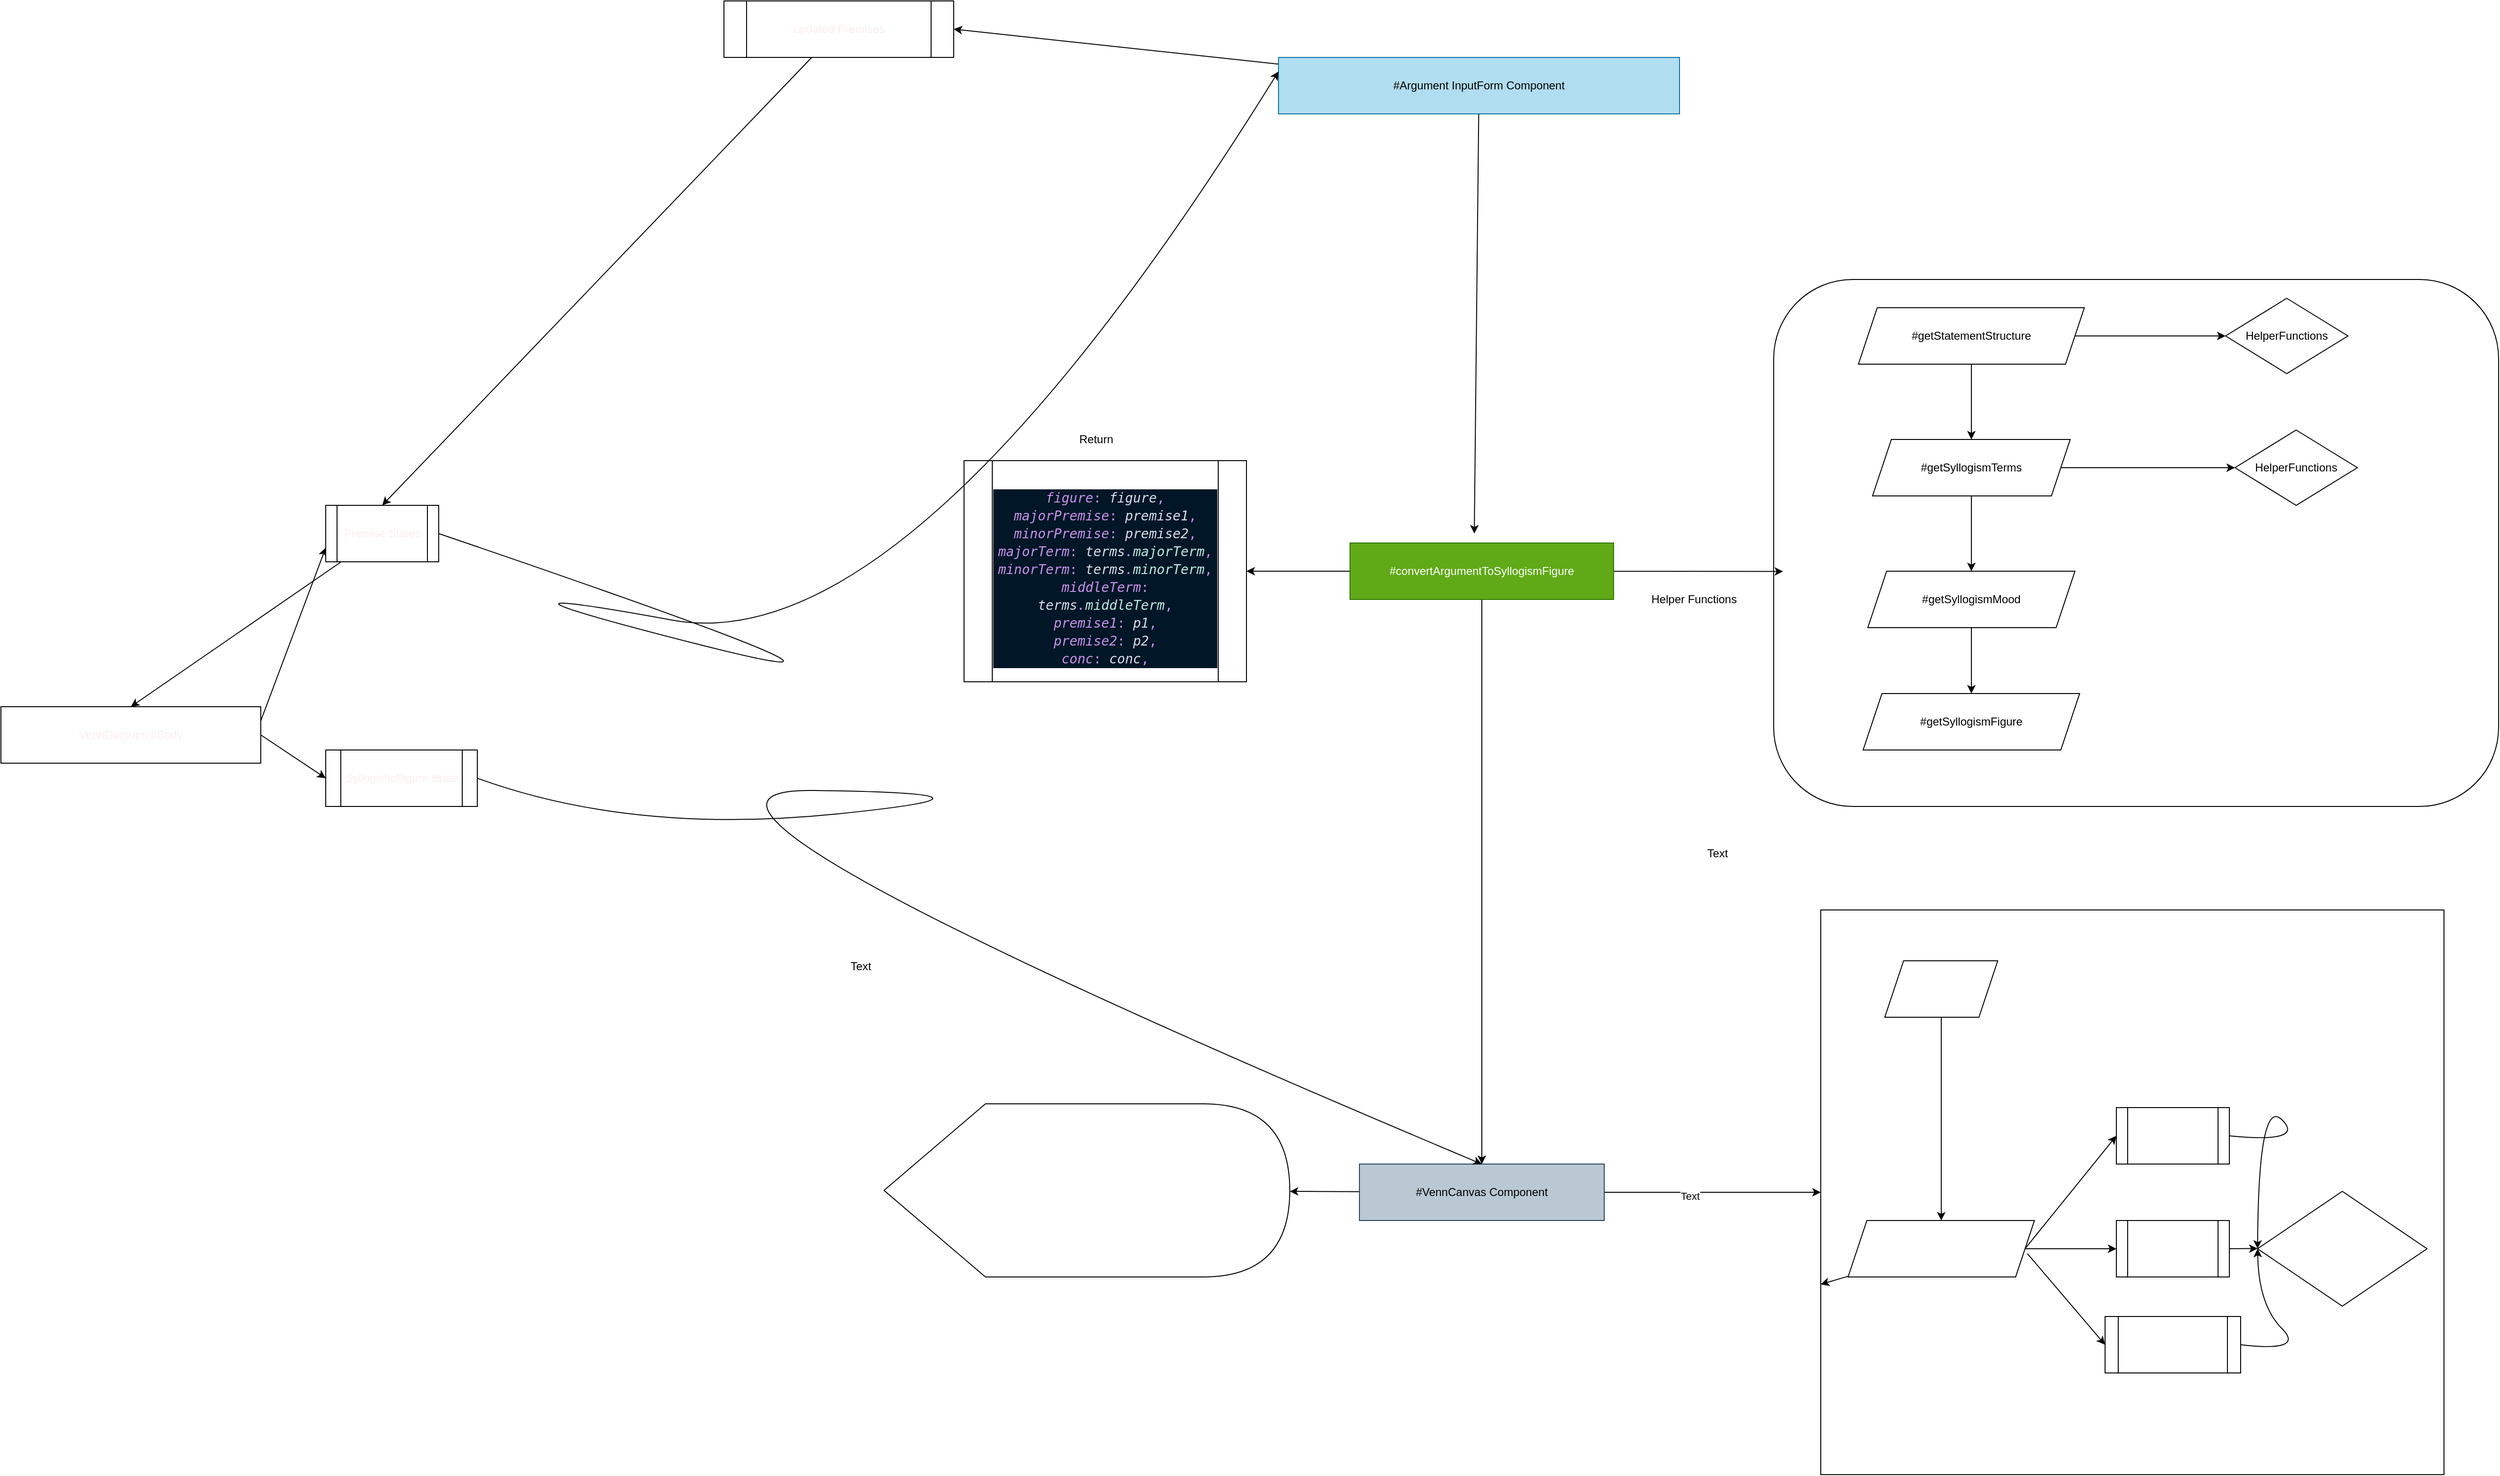 <mxfile>
    <diagram id="rJmYQTVaA_wZ3OvtisEW" name="Page-1">
        <mxGraphModel dx="4402" dy="2851" grid="1" gridSize="23" guides="1" tooltips="1" connect="1" arrows="1" fold="1" page="1" pageScale="1" pageWidth="850" pageHeight="1100" math="0" shadow="0">
            <root>
                <mxCell id="0"/>
                <mxCell id="1" parent="0"/>
                <mxCell id="24" value="" style="rounded=1;whiteSpace=wrap;html=1;labelBackgroundColor=#FFFFFF;movable=1;resizable=1;rotatable=1;deletable=1;editable=1;connectable=1;" parent="1" vertex="1">
                    <mxGeometry x="710" y="-40" width="770" height="560" as="geometry"/>
                </mxCell>
                <mxCell id="4" value="" style="edgeStyle=none;html=1;" parent="1" source="2" edge="1">
                    <mxGeometry relative="1" as="geometry">
                        <mxPoint x="392" y="230" as="targetPoint"/>
                    </mxGeometry>
                </mxCell>
                <mxCell id="96" style="edgeStyle=none;html=1;entryX=1;entryY=0.5;entryDx=0;entryDy=0;fontColor=#fbeeee;" edge="1" parent="1" source="2" target="93">
                    <mxGeometry relative="1" as="geometry"/>
                </mxCell>
                <mxCell id="2" value="#Argument InputForm Component" style="rounded=0;whiteSpace=wrap;html=1;fillColor=#b1ddf0;strokeColor=#10739e;fontColor=#000000;" parent="1" vertex="1">
                    <mxGeometry x="184" y="-276" width="426" height="60" as="geometry"/>
                </mxCell>
                <mxCell id="28" style="edgeStyle=none;html=1;entryX=0.013;entryY=0.554;entryDx=0;entryDy=0;entryPerimeter=0;" parent="1" source="3" target="24" edge="1">
                    <mxGeometry relative="1" as="geometry"/>
                </mxCell>
                <mxCell id="30" value="" style="edgeStyle=none;html=1;" parent="1" source="3" target="29" edge="1">
                    <mxGeometry relative="1" as="geometry"/>
                </mxCell>
                <mxCell id="38" style="edgeStyle=none;html=1;" parent="1" source="3" target="36" edge="1">
                    <mxGeometry relative="1" as="geometry"/>
                </mxCell>
                <mxCell id="3" value="#convertArgumentToSyllogismFigure&lt;br&gt;" style="rounded=0;whiteSpace=wrap;html=1;fillColor=#60a917;fontColor=#ffffff;strokeColor=#2D7600;" parent="1" vertex="1">
                    <mxGeometry x="260" y="240" width="280" height="60" as="geometry"/>
                </mxCell>
                <mxCell id="12" value="" style="edgeStyle=none;html=1;" parent="1" source="6" target="11" edge="1">
                    <mxGeometry relative="1" as="geometry"/>
                </mxCell>
                <mxCell id="16" value="" style="edgeStyle=none;html=1;" parent="1" source="6" target="15" edge="1">
                    <mxGeometry relative="1" as="geometry"/>
                </mxCell>
                <mxCell id="6" value="#getStatementStructure" style="shape=parallelogram;perimeter=parallelogramPerimeter;whiteSpace=wrap;html=1;fixedSize=1;rounded=0;" parent="1" vertex="1">
                    <mxGeometry x="800" y="-10" width="240" height="60" as="geometry"/>
                </mxCell>
                <mxCell id="8" value="Helper Functions" style="text;html=1;align=center;verticalAlign=middle;resizable=0;points=[];autosize=1;strokeColor=none;fillColor=none;" parent="1" vertex="1">
                    <mxGeometry x="570" y="285" width="110" height="30" as="geometry"/>
                </mxCell>
                <mxCell id="20" value="" style="edgeStyle=none;html=1;" parent="1" source="11" target="19" edge="1">
                    <mxGeometry relative="1" as="geometry"/>
                </mxCell>
                <mxCell id="11" value="#getSyllogismTerms" style="shape=parallelogram;perimeter=parallelogramPerimeter;whiteSpace=wrap;html=1;fixedSize=1;rounded=0;" parent="1" vertex="1">
                    <mxGeometry x="815" y="130" width="210" height="60" as="geometry"/>
                </mxCell>
                <mxCell id="15" value="HelperFunctions" style="rhombus;whiteSpace=wrap;html=1;rounded=0;" parent="1" vertex="1">
                    <mxGeometry x="1190" y="-20" width="130" height="80" as="geometry"/>
                </mxCell>
                <mxCell id="17" value="HelperFunctions" style="rhombus;whiteSpace=wrap;html=1;rounded=0;" parent="1" vertex="1">
                    <mxGeometry x="1200" y="120" width="130" height="80" as="geometry"/>
                </mxCell>
                <mxCell id="18" value="" style="edgeStyle=none;html=1;entryX=0;entryY=0.5;entryDx=0;entryDy=0;" parent="1" source="11" target="17" edge="1">
                    <mxGeometry relative="1" as="geometry">
                        <mxPoint x="490" y="559.58" as="sourcePoint"/>
                        <mxPoint x="680" y="559.58" as="targetPoint"/>
                    </mxGeometry>
                </mxCell>
                <mxCell id="22" value="" style="edgeStyle=none;html=1;" parent="1" source="19" target="21" edge="1">
                    <mxGeometry relative="1" as="geometry"/>
                </mxCell>
                <mxCell id="19" value="#getSyllogismMood" style="shape=parallelogram;perimeter=parallelogramPerimeter;whiteSpace=wrap;html=1;fixedSize=1;rounded=0;" parent="1" vertex="1">
                    <mxGeometry x="810" y="270" width="220" height="60" as="geometry"/>
                </mxCell>
                <mxCell id="21" value="#getSyllogismFigure" style="shape=parallelogram;perimeter=parallelogramPerimeter;whiteSpace=wrap;html=1;fixedSize=1;rounded=0;" parent="1" vertex="1">
                    <mxGeometry x="805" y="400" width="230" height="60" as="geometry"/>
                </mxCell>
                <mxCell id="29" value="&lt;br&gt;&lt;div style=&quot;color: rgb(214, 222, 235); background-color: rgb(1, 22, 39); font-family: &amp;quot;Droid Sans Mono&amp;quot;, &amp;quot;monospace&amp;quot;, monospace; font-size: 14px; line-height: 19px;&quot;&gt;&lt;div&gt;&lt;span style=&quot;color: #c792ea;font-style: italic;&quot;&gt;      figure&lt;/span&gt;&lt;span style=&quot;color: #c792ea;&quot;&gt;:&lt;/span&gt;&lt;span style=&quot;color: #c792ea;font-style: italic;&quot;&gt; &lt;/span&gt;&lt;span style=&quot;font-style: italic;&quot;&gt;figure&lt;/span&gt;&lt;span style=&quot;color: #c792ea;&quot;&gt;,&lt;/span&gt;&lt;/div&gt;&lt;div&gt;&lt;span style=&quot;color: #c792ea;font-style: italic;&quot;&gt;      majorPremise&lt;/span&gt;&lt;span style=&quot;color: #c792ea;&quot;&gt;:&lt;/span&gt;&lt;span style=&quot;color: #c792ea;font-style: italic;&quot;&gt; &lt;/span&gt;&lt;span style=&quot;font-style: italic;&quot;&gt;premise1&lt;/span&gt;&lt;span style=&quot;color: #c792ea;&quot;&gt;,&lt;/span&gt;&lt;/div&gt;&lt;div&gt;&lt;span style=&quot;color: #c792ea;font-style: italic;&quot;&gt;      minorPremise&lt;/span&gt;&lt;span style=&quot;color: #c792ea;&quot;&gt;:&lt;/span&gt;&lt;span style=&quot;color: #c792ea;font-style: italic;&quot;&gt; &lt;/span&gt;&lt;span style=&quot;font-style: italic;&quot;&gt;premise2&lt;/span&gt;&lt;span style=&quot;color: #c792ea;&quot;&gt;,&lt;/span&gt;&lt;/div&gt;&lt;div&gt;&lt;span style=&quot;color: #c792ea;font-style: italic;&quot;&gt;      majorTerm&lt;/span&gt;&lt;span style=&quot;color: #c792ea;&quot;&gt;:&lt;/span&gt;&lt;span style=&quot;color: #c792ea;font-style: italic;&quot;&gt; &lt;/span&gt;&lt;span style=&quot;font-style: italic;&quot;&gt;terms&lt;/span&gt;&lt;span style=&quot;color: #c792ea;font-style: italic;&quot;&gt;.&lt;/span&gt;&lt;span style=&quot;color: #baebe2;font-style: italic;&quot;&gt;majorTerm&lt;/span&gt;&lt;span style=&quot;color: #c792ea;&quot;&gt;,&lt;/span&gt;&lt;/div&gt;&lt;div&gt;&lt;span style=&quot;color: #c792ea;font-style: italic;&quot;&gt;      minorTerm&lt;/span&gt;&lt;span style=&quot;color: #c792ea;&quot;&gt;:&lt;/span&gt;&lt;span style=&quot;color: #c792ea;font-style: italic;&quot;&gt; &lt;/span&gt;&lt;span style=&quot;font-style: italic;&quot;&gt;terms&lt;/span&gt;&lt;span style=&quot;color: #c792ea;font-style: italic;&quot;&gt;.&lt;/span&gt;&lt;span style=&quot;color: #baebe2;font-style: italic;&quot;&gt;minorTerm&lt;/span&gt;&lt;span style=&quot;color: #c792ea;&quot;&gt;,&lt;/span&gt;&lt;/div&gt;&lt;div&gt;&lt;span style=&quot;color: #c792ea;font-style: italic;&quot;&gt;      middleTerm&lt;/span&gt;&lt;span style=&quot;color: #c792ea;&quot;&gt;:&lt;/span&gt;&lt;span style=&quot;color: #c792ea;font-style: italic;&quot;&gt; &lt;/span&gt;&lt;span style=&quot;font-style: italic;&quot;&gt;terms&lt;/span&gt;&lt;span style=&quot;color: #c792ea;font-style: italic;&quot;&gt;.&lt;/span&gt;&lt;span style=&quot;color: #baebe2;font-style: italic;&quot;&gt;middleTerm&lt;/span&gt;&lt;span style=&quot;color: #c792ea;&quot;&gt;,&lt;/span&gt;&lt;/div&gt;&lt;div&gt;&lt;span style=&quot;color: #c792ea;font-style: italic;&quot;&gt;      premise1&lt;/span&gt;&lt;span style=&quot;color: #c792ea;&quot;&gt;:&lt;/span&gt;&lt;span style=&quot;color: #c792ea;font-style: italic;&quot;&gt; &lt;/span&gt;&lt;span style=&quot;font-style: italic;&quot;&gt;p1&lt;/span&gt;&lt;span style=&quot;color: #c792ea;&quot;&gt;,&lt;/span&gt;&lt;/div&gt;&lt;div&gt;&lt;span style=&quot;color: #c792ea;font-style: italic;&quot;&gt;      premise2&lt;/span&gt;&lt;span style=&quot;color: #c792ea;&quot;&gt;:&lt;/span&gt;&lt;span style=&quot;color: #c792ea;font-style: italic;&quot;&gt; &lt;/span&gt;&lt;span style=&quot;font-style: italic;&quot;&gt;p2&lt;/span&gt;&lt;span style=&quot;color: #c792ea;&quot;&gt;,&lt;/span&gt;&lt;/div&gt;&lt;div&gt;&lt;span style=&quot;color: #c792ea;font-style: italic;&quot;&gt;      conc&lt;/span&gt;&lt;span style=&quot;color: #c792ea;&quot;&gt;:&lt;/span&gt;&lt;span style=&quot;color: #c792ea;font-style: italic;&quot;&gt; &lt;/span&gt;&lt;span style=&quot;font-style: italic;&quot;&gt;conc&lt;/span&gt;&lt;span style=&quot;color: #c792ea;&quot;&gt;,&lt;/span&gt;&lt;/div&gt;&lt;/div&gt;" style="shape=process;whiteSpace=wrap;html=1;backgroundOutline=1;labelBackgroundColor=none;fillColor=default;gradientColor=none;" parent="1" vertex="1">
                    <mxGeometry x="-150" y="152.5" width="300" height="235" as="geometry"/>
                </mxCell>
                <mxCell id="32" value="Return" style="text;html=1;align=center;verticalAlign=middle;resizable=0;points=[];autosize=1;strokeColor=none;fillColor=none;" parent="1" vertex="1">
                    <mxGeometry x="-40" y="115" width="60" height="30" as="geometry"/>
                </mxCell>
                <mxCell id="41" value="" style="edgeStyle=none;html=1;fontColor=#000000;" parent="1" source="36" target="40" edge="1">
                    <mxGeometry relative="1" as="geometry"/>
                </mxCell>
                <mxCell id="42" value="Text" style="edgeLabel;html=1;align=center;verticalAlign=middle;resizable=0;points=[];fontColor=#000000;" parent="41" vertex="1" connectable="0">
                    <mxGeometry x="-0.213" y="-4" relative="1" as="geometry">
                        <mxPoint as="offset"/>
                    </mxGeometry>
                </mxCell>
                <mxCell id="40" value="" style="whiteSpace=wrap;html=1;rounded=0;labelBackgroundColor=none;" parent="1" vertex="1">
                    <mxGeometry x="760" y="630" width="662" height="600" as="geometry"/>
                </mxCell>
                <mxCell id="68" value="" style="edgeStyle=none;html=1;fontColor=#ffffff;" parent="1" source="36" target="67" edge="1">
                    <mxGeometry relative="1" as="geometry"/>
                </mxCell>
                <object label="#VennCanvas Component" Component="" id="36">
                    <mxCell style="rounded=0;whiteSpace=wrap;html=1;labelBackgroundColor=none;fillColor=#bac8d3;strokeColor=#23445d;fontColor=#000000;" parent="1" vertex="1">
                        <mxGeometry x="270" y="900" width="260" height="60" as="geometry"/>
                    </mxCell>
                </object>
                <mxCell id="43" value="Text" style="text;html=1;align=center;verticalAlign=middle;resizable=0;points=[];autosize=1;strokeColor=none;fillColor=none;fontColor=#000000;" parent="1" vertex="1">
                    <mxGeometry x="625" y="555" width="50" height="30" as="geometry"/>
                </mxCell>
                <mxCell id="44" value="Text" style="text;html=1;align=center;verticalAlign=middle;resizable=0;points=[];autosize=1;strokeColor=none;fillColor=none;fontColor=#000000;" parent="1" vertex="1">
                    <mxGeometry x="-285" y="675" width="50" height="30" as="geometry"/>
                </mxCell>
                <mxCell id="51" value="" style="edgeStyle=none;html=1;fontColor=#FFFFFF;" parent="1" source="46" target="50" edge="1">
                    <mxGeometry relative="1" as="geometry"/>
                </mxCell>
                <mxCell id="46" value="&lt;font color=&quot;#ffffff&quot;&gt;#drawCircles&lt;br&gt;&lt;/font&gt;" style="shape=parallelogram;perimeter=parallelogramPerimeter;whiteSpace=wrap;html=1;fixedSize=1;labelBackgroundColor=none;fontColor=#000000;fillColor=default;gradientColor=none;" parent="1" vertex="1">
                    <mxGeometry x="828" y="684" width="120" height="60" as="geometry"/>
                </mxCell>
                <mxCell id="55" style="edgeStyle=none;html=1;exitX=1;exitY=0.5;exitDx=0;exitDy=0;entryX=0;entryY=0.5;entryDx=0;entryDy=0;fontColor=#ffffff;" parent="1" source="50" target="54" edge="1">
                    <mxGeometry relative="1" as="geometry"/>
                </mxCell>
                <mxCell id="56" style="edgeStyle=none;html=1;fontColor=#ffffff;" parent="1" source="50" target="40" edge="1">
                    <mxGeometry relative="1" as="geometry"/>
                </mxCell>
                <mxCell id="58" value="" style="edgeStyle=none;html=1;fontColor=#ffffff;" parent="1" source="50" target="57" edge="1">
                    <mxGeometry relative="1" as="geometry"/>
                </mxCell>
                <mxCell id="60" style="edgeStyle=none;html=1;entryX=0;entryY=0.5;entryDx=0;entryDy=0;fontColor=#ffffff;exitX=0.962;exitY=0.586;exitDx=0;exitDy=0;exitPerimeter=0;" parent="1" source="50" target="59" edge="1">
                    <mxGeometry relative="1" as="geometry"/>
                </mxCell>
                <mxCell id="50" value="#getCirclesRelation" style="shape=parallelogram;perimeter=parallelogramPerimeter;whiteSpace=wrap;html=1;fixedSize=1;fontColor=#ffffff;labelBackgroundColor=none;gradientColor=none;" parent="1" vertex="1">
                    <mxGeometry x="789" y="960" width="198" height="60" as="geometry"/>
                </mxCell>
                <mxCell id="54" value="#fillFirstCircle" style="shape=process;whiteSpace=wrap;html=1;backgroundOutline=1;labelBackgroundColor=none;fontColor=#ffffff;fillColor=default;gradientColor=none;" parent="1" vertex="1">
                    <mxGeometry x="1074" y="840" width="120" height="60" as="geometry"/>
                </mxCell>
                <mxCell id="65" style="edgeStyle=none;html=1;exitX=1;exitY=0.5;exitDx=0;exitDy=0;fontColor=#ffffff;" parent="1" source="57" edge="1">
                    <mxGeometry relative="1" as="geometry">
                        <mxPoint x="1224" y="989.75" as="targetPoint"/>
                    </mxGeometry>
                </mxCell>
                <mxCell id="57" value="#fillSecondCircle" style="shape=process;whiteSpace=wrap;html=1;backgroundOutline=1;fontColor=#ffffff;labelBackgroundColor=none;gradientColor=none;" parent="1" vertex="1">
                    <mxGeometry x="1074" y="960" width="120" height="60" as="geometry"/>
                </mxCell>
                <mxCell id="59" value="#fillLeftIntersection" style="shape=process;whiteSpace=wrap;html=1;backgroundOutline=1;labelBackgroundColor=none;fontColor=#ffffff;fillColor=default;gradientColor=none;" parent="1" vertex="1">
                    <mxGeometry x="1062" y="1062" width="144" height="60" as="geometry"/>
                </mxCell>
                <mxCell id="61" value="#fillCirclesHelperFunction&lt;br&gt;" style="rhombus;whiteSpace=wrap;html=1;labelBackgroundColor=none;fontColor=#ffffff;fillColor=default;gradientColor=none;" parent="1" vertex="1">
                    <mxGeometry x="1224" y="929" width="180" height="122" as="geometry"/>
                </mxCell>
                <mxCell id="63" value="" style="curved=1;endArrow=classic;html=1;fontColor=#ffffff;exitX=1;exitY=0.5;exitDx=0;exitDy=0;entryX=0;entryY=0.5;entryDx=0;entryDy=0;" parent="1" source="54" target="61" edge="1">
                    <mxGeometry width="50" height="50" relative="1" as="geometry">
                        <mxPoint x="1225" y="878" as="sourcePoint"/>
                        <mxPoint x="1275" y="828" as="targetPoint"/>
                        <Array as="points">
                            <mxPoint x="1275" y="878"/>
                            <mxPoint x="1225" y="828"/>
                        </Array>
                    </mxGeometry>
                </mxCell>
                <mxCell id="66" value="" style="curved=1;endArrow=classic;html=1;fontColor=#ffffff;exitX=1;exitY=0.5;exitDx=0;exitDy=0;entryX=0;entryY=0.5;entryDx=0;entryDy=0;" parent="1" source="59" target="61" edge="1">
                    <mxGeometry width="50" height="50" relative="1" as="geometry">
                        <mxPoint x="1224" y="1100" as="sourcePoint"/>
                        <mxPoint x="1275" y="1050" as="targetPoint"/>
                        <Array as="points">
                            <mxPoint x="1275" y="1100"/>
                            <mxPoint x="1225" y="1050"/>
                        </Array>
                    </mxGeometry>
                </mxCell>
                <mxCell id="67" value="Three Intersecting Circles, with the shaded and fill parts" style="shape=display;whiteSpace=wrap;html=1;labelBackgroundColor=none;fontColor=#ffffff;fillColor=default;gradientColor=none;" parent="1" vertex="1">
                    <mxGeometry x="-235" y="836" width="431" height="184" as="geometry"/>
                </mxCell>
                <mxCell id="88" style="edgeStyle=none;html=1;exitX=1;exitY=0.25;exitDx=0;exitDy=0;entryX=0;entryY=0.75;entryDx=0;entryDy=0;fontColor=#fbeeee;" edge="1" parent="1" source="82" target="85">
                    <mxGeometry relative="1" as="geometry"/>
                </mxCell>
                <mxCell id="92" style="edgeStyle=none;html=1;exitX=1;exitY=0.5;exitDx=0;exitDy=0;entryX=0;entryY=0.5;entryDx=0;entryDy=0;fontColor=#fbeeee;" edge="1" parent="1" source="82" target="90">
                    <mxGeometry relative="1" as="geometry"/>
                </mxCell>
                <mxCell id="82" value="VennDiagram #Body" style="rounded=0;whiteSpace=wrap;html=1;fontColor=#fbeeee;" vertex="1" parent="1">
                    <mxGeometry x="-1173" y="414" width="276" height="60" as="geometry"/>
                </mxCell>
                <mxCell id="83" value="" style="curved=1;endArrow=classic;html=1;fontColor=#fbeeee;exitX=1;exitY=0.5;exitDx=0;exitDy=0;entryX=0;entryY=0.25;entryDx=0;entryDy=0;" edge="1" parent="1" source="85" target="2">
                    <mxGeometry width="50" height="50" relative="1" as="geometry">
                        <mxPoint x="-207" y="418" as="sourcePoint"/>
                        <mxPoint x="-157" y="368" as="targetPoint"/>
                        <Array as="points">
                            <mxPoint x="-157" y="418"/>
                            <mxPoint x="-713" y="276"/>
                            <mxPoint x="-207" y="368"/>
                        </Array>
                    </mxGeometry>
                </mxCell>
                <mxCell id="84" value="" style="curved=1;endArrow=classic;html=1;fontColor=#fbeeee;entryX=0.5;entryY=0;entryDx=0;entryDy=0;exitX=1;exitY=0.5;exitDx=0;exitDy=0;" edge="1" parent="1" source="90" target="36">
                    <mxGeometry width="50" height="50" relative="1" as="geometry">
                        <mxPoint x="-667" y="506" as="sourcePoint"/>
                        <mxPoint x="-502" y="500" as="targetPoint"/>
                        <Array as="points">
                            <mxPoint x="-502" y="550"/>
                            <mxPoint x="-69" y="506"/>
                            <mxPoint x="-552" y="500"/>
                        </Array>
                    </mxGeometry>
                </mxCell>
                <mxCell id="98" style="edgeStyle=none;html=1;entryX=0.5;entryY=0;entryDx=0;entryDy=0;fontColor=#fbeeee;" edge="1" parent="1" source="85" target="82">
                    <mxGeometry relative="1" as="geometry"/>
                </mxCell>
                <mxCell id="85" value="Premise States" style="shape=process;whiteSpace=wrap;html=1;backgroundOutline=1;fontColor=#fbeeee;" vertex="1" parent="1">
                    <mxGeometry x="-828" y="200" width="120" height="60" as="geometry"/>
                </mxCell>
                <mxCell id="90" value="SyllogisticFIgure State" style="shape=process;whiteSpace=wrap;html=1;backgroundOutline=1;fontColor=#fbeeee;" vertex="1" parent="1">
                    <mxGeometry x="-828" y="460" width="161" height="60" as="geometry"/>
                </mxCell>
                <mxCell id="97" style="edgeStyle=none;html=1;entryX=0.5;entryY=0;entryDx=0;entryDy=0;fontColor=#fbeeee;" edge="1" parent="1" source="93" target="85">
                    <mxGeometry relative="1" as="geometry"/>
                </mxCell>
                <mxCell id="93" value="updated Premises" style="shape=process;whiteSpace=wrap;html=1;backgroundOutline=1;fontColor=#fbeeee;" vertex="1" parent="1">
                    <mxGeometry x="-405" y="-336" width="244" height="60" as="geometry"/>
                </mxCell>
            </root>
        </mxGraphModel>
    </diagram>
</mxfile>